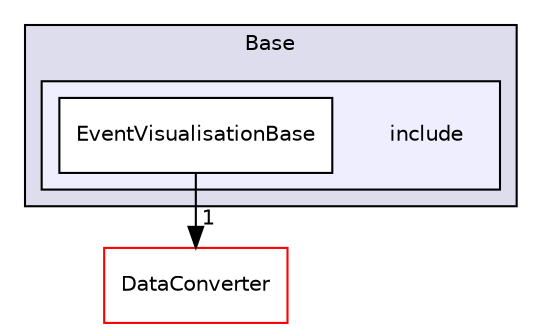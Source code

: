 digraph "/home/travis/build/AliceO2Group/AliceO2/EventVisualisation/Base/include" {
  bgcolor=transparent;
  compound=true
  node [ fontsize="10", fontname="Helvetica"];
  edge [ labelfontsize="10", labelfontname="Helvetica"];
  subgraph clusterdir_aefce7a2bfca35990ebbcc105bbcfa2a {
    graph [ bgcolor="#ddddee", pencolor="black", label="Base" fontname="Helvetica", fontsize="10", URL="dir_aefce7a2bfca35990ebbcc105bbcfa2a.html"]
  subgraph clusterdir_d8714856331fdb65ff228bdafbd06118 {
    graph [ bgcolor="#eeeeff", pencolor="black", label="" URL="dir_d8714856331fdb65ff228bdafbd06118.html"];
    dir_d8714856331fdb65ff228bdafbd06118 [shape=plaintext label="include"];
    dir_e130801e0451fab1762842f32a122044 [shape=box label="EventVisualisationBase" color="black" fillcolor="white" style="filled" URL="dir_e130801e0451fab1762842f32a122044.html"];
  }
  }
  dir_208625f00d209be0faef0a73219d1e69 [shape=box label="DataConverter" color="red" URL="dir_208625f00d209be0faef0a73219d1e69.html"];
  dir_e130801e0451fab1762842f32a122044->dir_208625f00d209be0faef0a73219d1e69 [headlabel="1", labeldistance=1.5 headhref="dir_000330_000678.html"];
}
